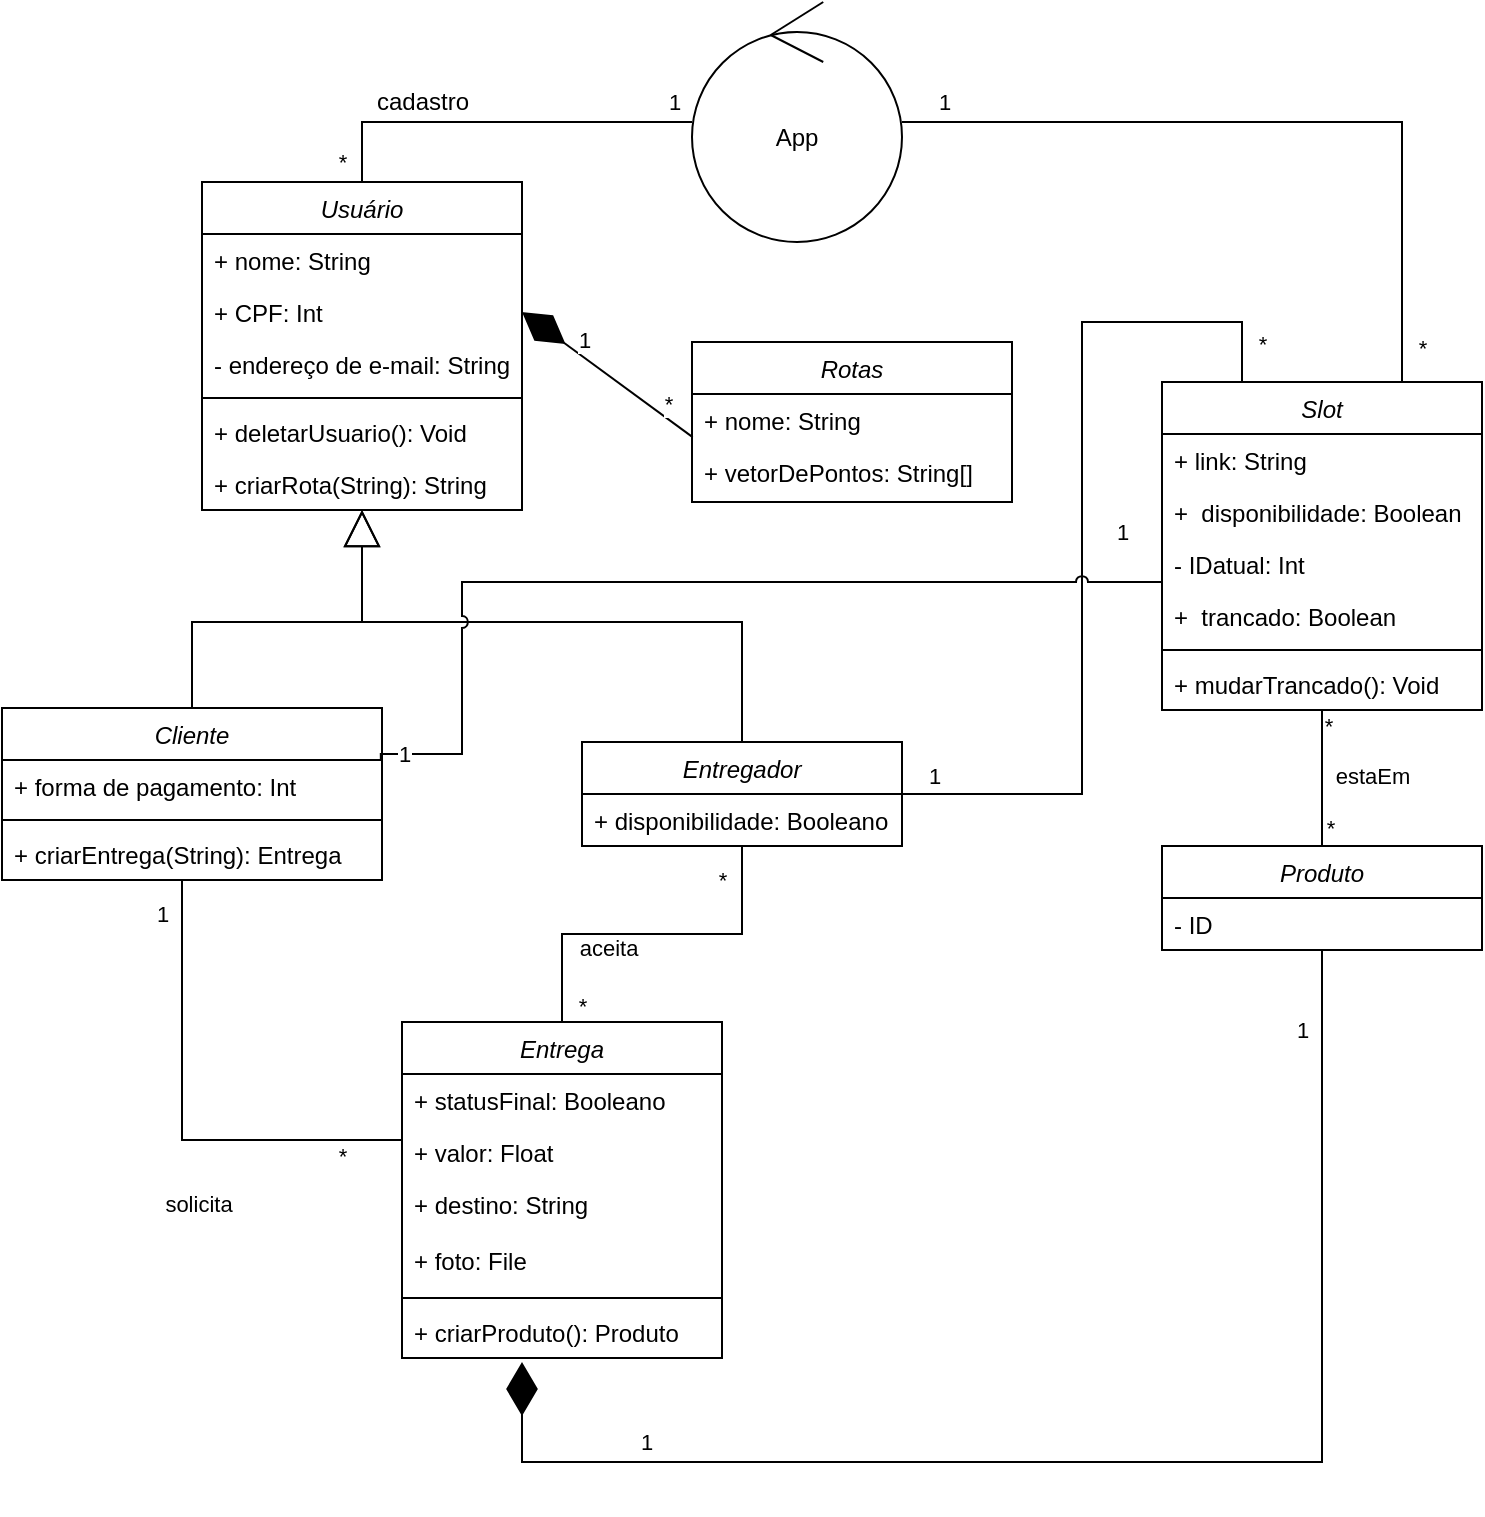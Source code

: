 <mxfile version="19.0.0" type="github">
  <diagram id="C5RBs43oDa-KdzZeNtuy" name="Page-1">
    <mxGraphModel dx="903" dy="497" grid="1" gridSize="10" guides="1" tooltips="1" connect="1" arrows="1" fold="1" page="1" pageScale="1" pageWidth="827" pageHeight="1169" background="#ffffff" math="0" shadow="0">
      <root>
        <mxCell id="WIyWlLk6GJQsqaUBKTNV-0" />
        <mxCell id="WIyWlLk6GJQsqaUBKTNV-1" parent="WIyWlLk6GJQsqaUBKTNV-0" />
        <mxCell id="cN6UIeegfLtIzl7-wpxI-7" value="Usuário" style="swimlane;fontStyle=2;align=center;verticalAlign=top;childLayout=stackLayout;horizontal=1;startSize=26;horizontalStack=0;resizeParent=1;resizeLast=0;collapsible=1;marginBottom=0;rounded=0;shadow=0;strokeWidth=1;" parent="WIyWlLk6GJQsqaUBKTNV-1" vertex="1">
          <mxGeometry x="100" y="150" width="160" height="164" as="geometry">
            <mxRectangle x="230" y="140" width="160" height="26" as="alternateBounds" />
          </mxGeometry>
        </mxCell>
        <mxCell id="cN6UIeegfLtIzl7-wpxI-8" value="+ nome: String" style="text;align=left;verticalAlign=top;spacingLeft=4;spacingRight=4;overflow=hidden;rotatable=0;points=[[0,0.5],[1,0.5]];portConstraint=eastwest;" parent="cN6UIeegfLtIzl7-wpxI-7" vertex="1">
          <mxGeometry y="26" width="160" height="26" as="geometry" />
        </mxCell>
        <mxCell id="cN6UIeegfLtIzl7-wpxI-9" value="+ CPF: Int" style="text;align=left;verticalAlign=top;spacingLeft=4;spacingRight=4;overflow=hidden;rotatable=0;points=[[0,0.5],[1,0.5]];portConstraint=eastwest;rounded=0;shadow=0;html=0;" parent="cN6UIeegfLtIzl7-wpxI-7" vertex="1">
          <mxGeometry y="52" width="160" height="26" as="geometry" />
        </mxCell>
        <mxCell id="cN6UIeegfLtIzl7-wpxI-29" value="- endereço de e-mail: String" style="text;align=left;verticalAlign=top;spacingLeft=4;spacingRight=4;overflow=hidden;rotatable=0;points=[[0,0.5],[1,0.5]];portConstraint=eastwest;rounded=0;shadow=0;html=0;" parent="cN6UIeegfLtIzl7-wpxI-7" vertex="1">
          <mxGeometry y="78" width="160" height="26" as="geometry" />
        </mxCell>
        <mxCell id="9I4tvQFflYeEZZeIHHPp-5" value="" style="line;strokeWidth=1;fillColor=none;align=left;verticalAlign=middle;spacingTop=-1;spacingLeft=3;spacingRight=3;rotatable=0;labelPosition=right;points=[];portConstraint=eastwest;" parent="cN6UIeegfLtIzl7-wpxI-7" vertex="1">
          <mxGeometry y="104" width="160" height="8" as="geometry" />
        </mxCell>
        <mxCell id="oi-3Q74fbiht6G92ogU3-2" value="+ deletarUsuario(): Void " style="text;align=left;verticalAlign=top;spacingLeft=4;spacingRight=4;overflow=hidden;rotatable=0;points=[[0,0.5],[1,0.5]];portConstraint=eastwest;rounded=0;shadow=0;html=0;" parent="cN6UIeegfLtIzl7-wpxI-7" vertex="1">
          <mxGeometry y="112" width="160" height="26" as="geometry" />
        </mxCell>
        <mxCell id="9I4tvQFflYeEZZeIHHPp-6" value="+ criarRota(String): String" style="text;strokeColor=none;fillColor=none;align=left;verticalAlign=top;spacingLeft=4;spacingRight=4;overflow=hidden;rotatable=0;points=[[0,0.5],[1,0.5]];portConstraint=eastwest;" parent="cN6UIeegfLtIzl7-wpxI-7" vertex="1">
          <mxGeometry y="138" width="160" height="26" as="geometry" />
        </mxCell>
        <mxCell id="cN6UIeegfLtIzl7-wpxI-66" style="edgeStyle=orthogonalEdgeStyle;rounded=0;orthogonalLoop=1;jettySize=auto;html=1;entryX=0;entryY=0.5;entryDx=0;entryDy=0;startArrow=none;startFill=0;endArrow=none;endFill=0;" parent="WIyWlLk6GJQsqaUBKTNV-1" source="cN6UIeegfLtIzl7-wpxI-14" target="cN6UIeegfLtIzl7-wpxI-47" edge="1">
          <mxGeometry relative="1" as="geometry">
            <Array as="points">
              <mxPoint x="90" y="629" />
            </Array>
          </mxGeometry>
        </mxCell>
        <mxCell id="cN6UIeegfLtIzl7-wpxI-68" value="1" style="edgeLabel;html=1;align=center;verticalAlign=middle;resizable=0;points=[];" parent="cN6UIeegfLtIzl7-wpxI-66" vertex="1" connectable="0">
          <mxGeometry x="-0.861" y="1" relative="1" as="geometry">
            <mxPoint x="-11" y="-1" as="offset" />
          </mxGeometry>
        </mxCell>
        <mxCell id="cN6UIeegfLtIzl7-wpxI-69" value="*" style="edgeLabel;html=1;align=center;verticalAlign=middle;resizable=0;points=[];" parent="cN6UIeegfLtIzl7-wpxI-66" vertex="1" connectable="0">
          <mxGeometry x="0.894" y="2" relative="1" as="geometry">
            <mxPoint x="-28" y="14" as="offset" />
          </mxGeometry>
        </mxCell>
        <mxCell id="cN6UIeegfLtIzl7-wpxI-70" value="solicita" style="edgeLabel;html=1;align=center;verticalAlign=middle;resizable=0;points=[];" parent="cN6UIeegfLtIzl7-wpxI-66" vertex="1" connectable="0">
          <mxGeometry x="-0.901" y="-1" relative="1" as="geometry">
            <mxPoint x="9" y="149" as="offset" />
          </mxGeometry>
        </mxCell>
        <mxCell id="cN6UIeegfLtIzl7-wpxI-14" value="Cliente" style="swimlane;fontStyle=2;align=center;verticalAlign=top;childLayout=stackLayout;horizontal=1;startSize=26;horizontalStack=0;resizeParent=1;resizeLast=0;collapsible=1;marginBottom=0;rounded=0;shadow=0;strokeWidth=1;" parent="WIyWlLk6GJQsqaUBKTNV-1" vertex="1">
          <mxGeometry y="413" width="190" height="86" as="geometry">
            <mxRectangle x="230" y="140" width="160" height="26" as="alternateBounds" />
          </mxGeometry>
        </mxCell>
        <mxCell id="cN6UIeegfLtIzl7-wpxI-16" value="+ forma de pagamento: Int" style="text;align=left;verticalAlign=top;spacingLeft=4;spacingRight=4;overflow=hidden;rotatable=0;points=[[0,0.5],[1,0.5]];portConstraint=eastwest;rounded=0;shadow=0;html=0;" parent="cN6UIeegfLtIzl7-wpxI-14" vertex="1">
          <mxGeometry y="26" width="190" height="26" as="geometry" />
        </mxCell>
        <mxCell id="9I4tvQFflYeEZZeIHHPp-10" value="" style="line;strokeWidth=1;fillColor=none;align=left;verticalAlign=middle;spacingTop=-1;spacingLeft=3;spacingRight=3;rotatable=0;labelPosition=right;points=[];portConstraint=eastwest;" parent="cN6UIeegfLtIzl7-wpxI-14" vertex="1">
          <mxGeometry y="52" width="190" height="8" as="geometry" />
        </mxCell>
        <mxCell id="9I4tvQFflYeEZZeIHHPp-11" value="+ criarEntrega(String): Entrega" style="text;strokeColor=none;fillColor=none;align=left;verticalAlign=top;spacingLeft=4;spacingRight=4;overflow=hidden;rotatable=0;points=[[0,0.5],[1,0.5]];portConstraint=eastwest;" parent="cN6UIeegfLtIzl7-wpxI-14" vertex="1">
          <mxGeometry y="60" width="190" height="26" as="geometry" />
        </mxCell>
        <mxCell id="cN6UIeegfLtIzl7-wpxI-67" style="edgeStyle=orthogonalEdgeStyle;rounded=0;orthogonalLoop=1;jettySize=auto;html=1;startArrow=none;startFill=0;endArrow=none;endFill=0;" parent="WIyWlLk6GJQsqaUBKTNV-1" source="cN6UIeegfLtIzl7-wpxI-20" target="cN6UIeegfLtIzl7-wpxI-46" edge="1">
          <mxGeometry relative="1" as="geometry" />
        </mxCell>
        <mxCell id="cN6UIeegfLtIzl7-wpxI-71" value="*" style="edgeLabel;html=1;align=center;verticalAlign=middle;resizable=0;points=[];" parent="cN6UIeegfLtIzl7-wpxI-67" vertex="1" connectable="0">
          <mxGeometry x="0.784" y="3" relative="1" as="geometry">
            <mxPoint x="7" y="11" as="offset" />
          </mxGeometry>
        </mxCell>
        <mxCell id="cN6UIeegfLtIzl7-wpxI-72" value="*" style="edgeLabel;html=1;align=center;verticalAlign=middle;resizable=0;points=[];" parent="cN6UIeegfLtIzl7-wpxI-67" vertex="1" connectable="0">
          <mxGeometry x="-0.81" relative="1" as="geometry">
            <mxPoint x="-10" as="offset" />
          </mxGeometry>
        </mxCell>
        <mxCell id="cN6UIeegfLtIzl7-wpxI-73" value="aceita" style="edgeLabel;html=1;align=center;verticalAlign=middle;resizable=0;points=[];" parent="cN6UIeegfLtIzl7-wpxI-67" vertex="1" connectable="0">
          <mxGeometry x="-0.627" y="2" relative="1" as="geometry">
            <mxPoint x="-69" y="18" as="offset" />
          </mxGeometry>
        </mxCell>
        <mxCell id="cN6UIeegfLtIzl7-wpxI-20" value="Entregador" style="swimlane;fontStyle=2;align=center;verticalAlign=top;childLayout=stackLayout;horizontal=1;startSize=26;horizontalStack=0;resizeParent=1;resizeLast=0;collapsible=1;marginBottom=0;rounded=0;shadow=0;strokeWidth=1;" parent="WIyWlLk6GJQsqaUBKTNV-1" vertex="1">
          <mxGeometry x="290" y="430" width="160" height="52" as="geometry">
            <mxRectangle x="230" y="140" width="160" height="26" as="alternateBounds" />
          </mxGeometry>
        </mxCell>
        <mxCell id="cN6UIeegfLtIzl7-wpxI-21" value="+ disponibilidade: Booleano" style="text;align=left;verticalAlign=top;spacingLeft=4;spacingRight=4;overflow=hidden;rotatable=0;points=[[0,0.5],[1,0.5]];portConstraint=eastwest;" parent="cN6UIeegfLtIzl7-wpxI-20" vertex="1">
          <mxGeometry y="26" width="160" height="26" as="geometry" />
        </mxCell>
        <mxCell id="cN6UIeegfLtIzl7-wpxI-31" value="" style="endArrow=block;endSize=16;endFill=0;html=1;rounded=0;exitX=0.5;exitY=0;exitDx=0;exitDy=0;entryX=0.5;entryY=1;entryDx=0;entryDy=0;" parent="WIyWlLk6GJQsqaUBKTNV-1" source="cN6UIeegfLtIzl7-wpxI-20" target="cN6UIeegfLtIzl7-wpxI-7" edge="1">
          <mxGeometry width="160" relative="1" as="geometry">
            <mxPoint x="410" y="340" as="sourcePoint" />
            <mxPoint x="570" y="340" as="targetPoint" />
            <Array as="points">
              <mxPoint x="370" y="370" />
              <mxPoint x="180" y="370" />
            </Array>
          </mxGeometry>
        </mxCell>
        <mxCell id="cN6UIeegfLtIzl7-wpxI-33" value="" style="endArrow=block;endSize=16;endFill=0;html=1;rounded=0;entryX=0.5;entryY=1;entryDx=0;entryDy=0;exitX=0.5;exitY=0;exitDx=0;exitDy=0;" parent="WIyWlLk6GJQsqaUBKTNV-1" source="cN6UIeegfLtIzl7-wpxI-14" target="cN6UIeegfLtIzl7-wpxI-7" edge="1">
          <mxGeometry width="160" relative="1" as="geometry">
            <mxPoint x="420" y="350" as="sourcePoint" />
            <mxPoint x="580" y="350" as="targetPoint" />
            <Array as="points">
              <mxPoint x="95" y="370" />
              <mxPoint x="180" y="370" />
            </Array>
          </mxGeometry>
        </mxCell>
        <mxCell id="cN6UIeegfLtIzl7-wpxI-34" value="Produto" style="swimlane;fontStyle=2;align=center;verticalAlign=top;childLayout=stackLayout;horizontal=1;startSize=26;horizontalStack=0;resizeParent=1;resizeLast=0;collapsible=1;marginBottom=0;rounded=0;shadow=0;strokeWidth=1;" parent="WIyWlLk6GJQsqaUBKTNV-1" vertex="1">
          <mxGeometry x="580" y="482" width="160" height="52" as="geometry">
            <mxRectangle x="230" y="140" width="160" height="26" as="alternateBounds" />
          </mxGeometry>
        </mxCell>
        <mxCell id="cN6UIeegfLtIzl7-wpxI-35" value="- ID" style="text;align=left;verticalAlign=top;spacingLeft=4;spacingRight=4;overflow=hidden;rotatable=0;points=[[0,0.5],[1,0.5]];portConstraint=eastwest;" parent="cN6UIeegfLtIzl7-wpxI-34" vertex="1">
          <mxGeometry y="26" width="160" height="26" as="geometry" />
        </mxCell>
        <mxCell id="cN6UIeegfLtIzl7-wpxI-43" style="edgeStyle=orthogonalEdgeStyle;rounded=0;orthogonalLoop=1;jettySize=auto;html=1;exitX=0.5;exitY=1;exitDx=0;exitDy=0;entryX=0.5;entryY=0;entryDx=0;entryDy=0;startArrow=none;startFill=0;endArrow=none;endFill=0;" parent="WIyWlLk6GJQsqaUBKTNV-1" source="cN6UIeegfLtIzl7-wpxI-38" target="cN6UIeegfLtIzl7-wpxI-34" edge="1">
          <mxGeometry relative="1" as="geometry" />
        </mxCell>
        <mxCell id="cN6UIeegfLtIzl7-wpxI-91" value="estaEm" style="edgeLabel;html=1;align=center;verticalAlign=middle;resizable=0;points=[];" parent="cN6UIeegfLtIzl7-wpxI-43" vertex="1" connectable="0">
          <mxGeometry x="-0.162" y="-1" relative="1" as="geometry">
            <mxPoint x="26" y="4" as="offset" />
          </mxGeometry>
        </mxCell>
        <mxCell id="cN6UIeegfLtIzl7-wpxI-100" value="*" style="edgeLabel;html=1;align=center;verticalAlign=middle;resizable=0;points=[];" parent="cN6UIeegfLtIzl7-wpxI-43" vertex="1" connectable="0">
          <mxGeometry x="-0.762" y="2" relative="1" as="geometry">
            <mxPoint x="1" as="offset" />
          </mxGeometry>
        </mxCell>
        <mxCell id="cN6UIeegfLtIzl7-wpxI-101" value="*" style="edgeLabel;html=1;align=center;verticalAlign=middle;resizable=0;points=[];" parent="cN6UIeegfLtIzl7-wpxI-43" vertex="1" connectable="0">
          <mxGeometry x="0.714" y="1" relative="1" as="geometry">
            <mxPoint x="3" as="offset" />
          </mxGeometry>
        </mxCell>
        <mxCell id="cN6UIeegfLtIzl7-wpxI-38" value="Slot" style="swimlane;fontStyle=2;align=center;verticalAlign=top;childLayout=stackLayout;horizontal=1;startSize=26;horizontalStack=0;resizeParent=1;resizeLast=0;collapsible=1;marginBottom=0;rounded=0;shadow=0;strokeWidth=1;" parent="WIyWlLk6GJQsqaUBKTNV-1" vertex="1">
          <mxGeometry x="580" y="250" width="160" height="164" as="geometry">
            <mxRectangle x="230" y="140" width="160" height="26" as="alternateBounds" />
          </mxGeometry>
        </mxCell>
        <mxCell id="cN6UIeegfLtIzl7-wpxI-39" value="+ link: String" style="text;align=left;verticalAlign=top;spacingLeft=4;spacingRight=4;overflow=hidden;rotatable=0;points=[[0,0.5],[1,0.5]];portConstraint=eastwest;" parent="cN6UIeegfLtIzl7-wpxI-38" vertex="1">
          <mxGeometry y="26" width="160" height="26" as="geometry" />
        </mxCell>
        <mxCell id="cN6UIeegfLtIzl7-wpxI-40" value="+  disponibilidade: Boolean" style="text;align=left;verticalAlign=top;spacingLeft=4;spacingRight=4;overflow=hidden;rotatable=0;points=[[0,0.5],[1,0.5]];portConstraint=eastwest;rounded=0;shadow=0;html=0;" parent="cN6UIeegfLtIzl7-wpxI-38" vertex="1">
          <mxGeometry y="52" width="160" height="26" as="geometry" />
        </mxCell>
        <mxCell id="cN6UIeegfLtIzl7-wpxI-41" value="- IDatual: Int " style="text;align=left;verticalAlign=top;spacingLeft=4;spacingRight=4;overflow=hidden;rotatable=0;points=[[0,0.5],[1,0.5]];portConstraint=eastwest;rounded=0;shadow=0;html=0;" parent="cN6UIeegfLtIzl7-wpxI-38" vertex="1">
          <mxGeometry y="78" width="160" height="26" as="geometry" />
        </mxCell>
        <mxCell id="oi-3Q74fbiht6G92ogU3-0" value="+  trancado: Boolean" style="text;align=left;verticalAlign=top;spacingLeft=4;spacingRight=4;overflow=hidden;rotatable=0;points=[[0,0.5],[1,0.5]];portConstraint=eastwest;rounded=0;shadow=0;html=0;" parent="cN6UIeegfLtIzl7-wpxI-38" vertex="1">
          <mxGeometry y="104" width="160" height="26" as="geometry" />
        </mxCell>
        <mxCell id="oi-3Q74fbiht6G92ogU3-4" value="" style="line;strokeWidth=1;fillColor=none;align=left;verticalAlign=middle;spacingTop=-1;spacingLeft=3;spacingRight=3;rotatable=0;labelPosition=right;points=[];portConstraint=eastwest;" parent="cN6UIeegfLtIzl7-wpxI-38" vertex="1">
          <mxGeometry y="130" width="160" height="8" as="geometry" />
        </mxCell>
        <mxCell id="oi-3Q74fbiht6G92ogU3-3" value="+ mudarTrancado(): Void " style="text;align=left;verticalAlign=top;spacingLeft=4;spacingRight=4;overflow=hidden;rotatable=0;points=[[0,0.5],[1,0.5]];portConstraint=eastwest;rounded=0;shadow=0;html=0;" parent="cN6UIeegfLtIzl7-wpxI-38" vertex="1">
          <mxGeometry y="138" width="160" height="26" as="geometry" />
        </mxCell>
        <mxCell id="cN6UIeegfLtIzl7-wpxI-59" style="edgeStyle=orthogonalEdgeStyle;rounded=0;orthogonalLoop=1;jettySize=auto;html=1;entryX=0.5;entryY=0;entryDx=0;entryDy=0;startArrow=none;startFill=0;endArrow=none;endFill=0;" parent="WIyWlLk6GJQsqaUBKTNV-1" source="cN6UIeegfLtIzl7-wpxI-42" target="cN6UIeegfLtIzl7-wpxI-7" edge="1">
          <mxGeometry relative="1" as="geometry" />
        </mxCell>
        <mxCell id="cN6UIeegfLtIzl7-wpxI-75" value="*" style="edgeLabel;html=1;align=center;verticalAlign=middle;resizable=0;points=[];" parent="cN6UIeegfLtIzl7-wpxI-59" vertex="1" connectable="0">
          <mxGeometry x="0.893" y="1" relative="1" as="geometry">
            <mxPoint x="-11" as="offset" />
          </mxGeometry>
        </mxCell>
        <mxCell id="cN6UIeegfLtIzl7-wpxI-76" value="1" style="edgeLabel;html=1;align=center;verticalAlign=middle;resizable=0;points=[];" parent="cN6UIeegfLtIzl7-wpxI-59" vertex="1" connectable="0">
          <mxGeometry x="-0.805" y="-1" relative="1" as="geometry">
            <mxPoint x="10" y="-9" as="offset" />
          </mxGeometry>
        </mxCell>
        <mxCell id="cN6UIeegfLtIzl7-wpxI-60" style="edgeStyle=orthogonalEdgeStyle;rounded=0;orthogonalLoop=1;jettySize=auto;html=1;entryX=0.75;entryY=0;entryDx=0;entryDy=0;startArrow=none;startFill=0;endArrow=none;endFill=0;" parent="WIyWlLk6GJQsqaUBKTNV-1" source="cN6UIeegfLtIzl7-wpxI-42" target="cN6UIeegfLtIzl7-wpxI-38" edge="1">
          <mxGeometry relative="1" as="geometry" />
        </mxCell>
        <mxCell id="cN6UIeegfLtIzl7-wpxI-93" value="1" style="edgeLabel;html=1;align=center;verticalAlign=middle;resizable=0;points=[];" parent="cN6UIeegfLtIzl7-wpxI-60" vertex="1" connectable="0">
          <mxGeometry x="-0.893" y="-3" relative="1" as="geometry">
            <mxPoint y="-13" as="offset" />
          </mxGeometry>
        </mxCell>
        <mxCell id="cN6UIeegfLtIzl7-wpxI-94" value="*" style="edgeLabel;html=1;align=center;verticalAlign=middle;resizable=0;points=[];" parent="cN6UIeegfLtIzl7-wpxI-60" vertex="1" connectable="0">
          <mxGeometry x="0.907" relative="1" as="geometry">
            <mxPoint x="10" as="offset" />
          </mxGeometry>
        </mxCell>
        <mxCell id="cN6UIeegfLtIzl7-wpxI-42" value="App" style="ellipse;shape=umlControl;whiteSpace=wrap;html=1;" parent="WIyWlLk6GJQsqaUBKTNV-1" vertex="1">
          <mxGeometry x="345" y="60" width="105" height="120" as="geometry" />
        </mxCell>
        <mxCell id="cN6UIeegfLtIzl7-wpxI-46" value="Entrega" style="swimlane;fontStyle=2;align=center;verticalAlign=top;childLayout=stackLayout;horizontal=1;startSize=26;horizontalStack=0;resizeParent=1;resizeLast=0;collapsible=1;marginBottom=0;rounded=0;shadow=0;strokeWidth=1;" parent="WIyWlLk6GJQsqaUBKTNV-1" vertex="1">
          <mxGeometry x="200" y="570" width="160" height="168" as="geometry">
            <mxRectangle x="230" y="140" width="160" height="26" as="alternateBounds" />
          </mxGeometry>
        </mxCell>
        <mxCell id="cN6UIeegfLtIzl7-wpxI-47" value="+ statusFinal: Booleano" style="text;align=left;verticalAlign=top;spacingLeft=4;spacingRight=4;overflow=hidden;rotatable=0;points=[[0,0.5],[1,0.5]];portConstraint=eastwest;" parent="cN6UIeegfLtIzl7-wpxI-46" vertex="1">
          <mxGeometry y="26" width="160" height="26" as="geometry" />
        </mxCell>
        <mxCell id="cN6UIeegfLtIzl7-wpxI-56" value="+ valor: Float" style="text;align=left;verticalAlign=top;spacingLeft=4;spacingRight=4;overflow=hidden;rotatable=0;points=[[0,0.5],[1,0.5]];portConstraint=eastwest;" parent="cN6UIeegfLtIzl7-wpxI-46" vertex="1">
          <mxGeometry y="52" width="160" height="26" as="geometry" />
        </mxCell>
        <mxCell id="9I4tvQFflYeEZZeIHHPp-14" value="+ destino: String" style="text;align=left;verticalAlign=top;spacingLeft=4;spacingRight=4;overflow=hidden;rotatable=0;points=[[0,0.5],[1,0.5]];portConstraint=eastwest;" parent="cN6UIeegfLtIzl7-wpxI-46" vertex="1">
          <mxGeometry y="78" width="160" height="28" as="geometry" />
        </mxCell>
        <mxCell id="oi-3Q74fbiht6G92ogU3-1" value="+ foto: File" style="text;align=left;verticalAlign=top;spacingLeft=4;spacingRight=4;overflow=hidden;rotatable=0;points=[[0,0.5],[1,0.5]];portConstraint=eastwest;" parent="cN6UIeegfLtIzl7-wpxI-46" vertex="1">
          <mxGeometry y="106" width="160" height="28" as="geometry" />
        </mxCell>
        <mxCell id="9I4tvQFflYeEZZeIHHPp-8" value="" style="line;strokeWidth=1;fillColor=none;align=left;verticalAlign=middle;spacingTop=-1;spacingLeft=3;spacingRight=3;rotatable=0;labelPosition=right;points=[];portConstraint=eastwest;" parent="cN6UIeegfLtIzl7-wpxI-46" vertex="1">
          <mxGeometry y="134" width="160" height="8" as="geometry" />
        </mxCell>
        <mxCell id="9I4tvQFflYeEZZeIHHPp-9" value="+ criarProduto(): Produto" style="text;strokeColor=none;fillColor=none;align=left;verticalAlign=top;spacingLeft=4;spacingRight=4;overflow=hidden;rotatable=0;points=[[0,0.5],[1,0.5]];portConstraint=eastwest;" parent="cN6UIeegfLtIzl7-wpxI-46" vertex="1">
          <mxGeometry y="142" width="160" height="26" as="geometry" />
        </mxCell>
        <mxCell id="cN6UIeegfLtIzl7-wpxI-57" style="edgeStyle=orthogonalEdgeStyle;rounded=0;orthogonalLoop=1;jettySize=auto;html=1;exitX=1;exitY=0.5;exitDx=0;exitDy=0;startArrow=none;startFill=0;endArrow=none;endFill=0;" parent="WIyWlLk6GJQsqaUBKTNV-1" source="cN6UIeegfLtIzl7-wpxI-20" edge="1">
          <mxGeometry relative="1" as="geometry">
            <mxPoint x="620" y="250" as="targetPoint" />
            <Array as="points">
              <mxPoint x="540" y="456" />
              <mxPoint x="540" y="220" />
              <mxPoint x="620" y="220" />
            </Array>
          </mxGeometry>
        </mxCell>
        <mxCell id="cN6UIeegfLtIzl7-wpxI-61" value="1" style="edgeLabel;html=1;align=center;verticalAlign=middle;resizable=0;points=[];" parent="cN6UIeegfLtIzl7-wpxI-57" vertex="1" connectable="0">
          <mxGeometry x="-0.93" relative="1" as="geometry">
            <mxPoint y="-9" as="offset" />
          </mxGeometry>
        </mxCell>
        <mxCell id="cN6UIeegfLtIzl7-wpxI-62" value="*" style="edgeLabel;html=1;align=center;verticalAlign=middle;resizable=0;points=[];" parent="cN6UIeegfLtIzl7-wpxI-57" vertex="1" connectable="0">
          <mxGeometry x="0.948" y="2" relative="1" as="geometry">
            <mxPoint x="8" y="-8" as="offset" />
          </mxGeometry>
        </mxCell>
        <mxCell id="cN6UIeegfLtIzl7-wpxI-74" value="cadastro" style="text;html=1;align=center;verticalAlign=middle;resizable=0;points=[];autosize=1;strokeColor=none;fillColor=none;" parent="WIyWlLk6GJQsqaUBKTNV-1" vertex="1">
          <mxGeometry x="180" y="100" width="60" height="20" as="geometry" />
        </mxCell>
        <mxCell id="cN6UIeegfLtIzl7-wpxI-77" value="Rotas" style="swimlane;fontStyle=2;align=center;verticalAlign=top;childLayout=stackLayout;horizontal=1;startSize=26;horizontalStack=0;resizeParent=1;resizeLast=0;collapsible=1;marginBottom=0;rounded=0;shadow=0;strokeWidth=1;" parent="WIyWlLk6GJQsqaUBKTNV-1" vertex="1">
          <mxGeometry x="345" y="230" width="160" height="80" as="geometry">
            <mxRectangle x="230" y="140" width="160" height="26" as="alternateBounds" />
          </mxGeometry>
        </mxCell>
        <mxCell id="cN6UIeegfLtIzl7-wpxI-78" value="+ nome: String" style="text;align=left;verticalAlign=top;spacingLeft=4;spacingRight=4;overflow=hidden;rotatable=0;points=[[0,0.5],[1,0.5]];portConstraint=eastwest;" parent="cN6UIeegfLtIzl7-wpxI-77" vertex="1">
          <mxGeometry y="26" width="160" height="26" as="geometry" />
        </mxCell>
        <mxCell id="cN6UIeegfLtIzl7-wpxI-79" value="+ vetorDePontos: String[]" style="text;align=left;verticalAlign=top;spacingLeft=4;spacingRight=4;overflow=hidden;rotatable=0;points=[[0,0.5],[1,0.5]];portConstraint=eastwest;rounded=0;shadow=0;html=0;" parent="cN6UIeegfLtIzl7-wpxI-77" vertex="1">
          <mxGeometry y="52" width="160" height="26" as="geometry" />
        </mxCell>
        <mxCell id="cN6UIeegfLtIzl7-wpxI-81" value="" style="endArrow=diamondThin;endFill=1;endSize=24;html=1;rounded=0;entryX=1;entryY=0.5;entryDx=0;entryDy=0;exitX=0.002;exitY=0.829;exitDx=0;exitDy=0;exitPerimeter=0;" parent="WIyWlLk6GJQsqaUBKTNV-1" source="cN6UIeegfLtIzl7-wpxI-78" target="cN6UIeegfLtIzl7-wpxI-9" edge="1">
          <mxGeometry width="160" relative="1" as="geometry">
            <mxPoint x="330" y="290" as="sourcePoint" />
            <mxPoint x="490" y="290" as="targetPoint" />
          </mxGeometry>
        </mxCell>
        <mxCell id="cN6UIeegfLtIzl7-wpxI-82" value="1" style="edgeLabel;html=1;align=center;verticalAlign=middle;resizable=0;points=[];" parent="cN6UIeegfLtIzl7-wpxI-81" vertex="1" connectable="0">
          <mxGeometry x="0.223" relative="1" as="geometry">
            <mxPoint x="-3" y="-11" as="offset" />
          </mxGeometry>
        </mxCell>
        <mxCell id="cN6UIeegfLtIzl7-wpxI-83" value="*" style="edgeLabel;html=1;align=center;verticalAlign=middle;resizable=0;points=[];" parent="cN6UIeegfLtIzl7-wpxI-81" vertex="1" connectable="0">
          <mxGeometry x="-0.724" y="1" relative="1" as="geometry">
            <mxPoint y="-9" as="offset" />
          </mxGeometry>
        </mxCell>
        <mxCell id="cN6UIeegfLtIzl7-wpxI-87" value="" style="endArrow=diamondThin;endFill=1;endSize=24;html=1;rounded=0;" parent="WIyWlLk6GJQsqaUBKTNV-1" source="cN6UIeegfLtIzl7-wpxI-35" edge="1">
          <mxGeometry width="160" relative="1" as="geometry">
            <mxPoint x="660" y="700" as="sourcePoint" />
            <mxPoint x="260" y="740" as="targetPoint" />
            <Array as="points">
              <mxPoint x="660" y="790" />
              <mxPoint x="280" y="790" />
              <mxPoint x="260" y="790" />
              <mxPoint x="260" y="760" />
            </Array>
          </mxGeometry>
        </mxCell>
        <mxCell id="cN6UIeegfLtIzl7-wpxI-102" value="1" style="edgeLabel;html=1;align=center;verticalAlign=middle;resizable=0;points=[];" parent="cN6UIeegfLtIzl7-wpxI-87" vertex="1" connectable="0">
          <mxGeometry x="0.68" y="-1" relative="1" as="geometry">
            <mxPoint x="-1" y="-9" as="offset" />
          </mxGeometry>
        </mxCell>
        <mxCell id="cN6UIeegfLtIzl7-wpxI-103" value="1" style="edgeLabel;html=1;align=center;verticalAlign=middle;resizable=0;points=[];" parent="cN6UIeegfLtIzl7-wpxI-87" vertex="1" connectable="0">
          <mxGeometry x="-0.903" y="1" relative="1" as="geometry">
            <mxPoint x="-11" y="6" as="offset" />
          </mxGeometry>
        </mxCell>
        <mxCell id="9L3WXcabAkDaQ7lcvR42-0" style="edgeStyle=orthogonalEdgeStyle;rounded=0;orthogonalLoop=1;jettySize=auto;html=1;exitX=0;exitY=0.5;exitDx=0;exitDy=0;entryX=0.997;entryY=0.018;entryDx=0;entryDy=0;endArrow=none;endFill=0;sketch=0;jumpStyle=arc;entryPerimeter=0;" parent="WIyWlLk6GJQsqaUBKTNV-1" source="cN6UIeegfLtIzl7-wpxI-40" target="cN6UIeegfLtIzl7-wpxI-16" edge="1">
          <mxGeometry relative="1" as="geometry">
            <Array as="points">
              <mxPoint x="580" y="350" />
              <mxPoint x="230" y="350" />
              <mxPoint x="230" y="436" />
            </Array>
          </mxGeometry>
        </mxCell>
        <mxCell id="9L3WXcabAkDaQ7lcvR42-1" value="1" style="edgeLabel;html=1;align=center;verticalAlign=middle;resizable=0;points=[];" parent="9L3WXcabAkDaQ7lcvR42-0" vertex="1" connectable="0">
          <mxGeometry x="0.944" relative="1" as="geometry">
            <mxPoint as="offset" />
          </mxGeometry>
        </mxCell>
        <mxCell id="9L3WXcabAkDaQ7lcvR42-2" value="1" style="edgeLabel;html=1;align=center;verticalAlign=middle;resizable=0;points=[];" parent="9L3WXcabAkDaQ7lcvR42-0" vertex="1" connectable="0">
          <mxGeometry x="-0.944" y="-1" relative="1" as="geometry">
            <mxPoint x="-19" y="-5" as="offset" />
          </mxGeometry>
        </mxCell>
      </root>
    </mxGraphModel>
  </diagram>
</mxfile>
